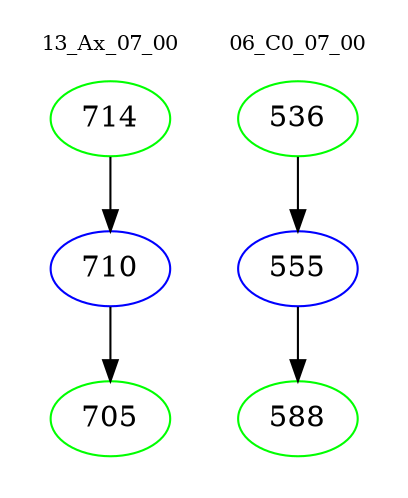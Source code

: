 digraph{
subgraph cluster_0 {
color = white
label = "13_Ax_07_00";
fontsize=10;
T0_714 [label="714", color="green"]
T0_714 -> T0_710 [color="black"]
T0_710 [label="710", color="blue"]
T0_710 -> T0_705 [color="black"]
T0_705 [label="705", color="green"]
}
subgraph cluster_1 {
color = white
label = "06_C0_07_00";
fontsize=10;
T1_536 [label="536", color="green"]
T1_536 -> T1_555 [color="black"]
T1_555 [label="555", color="blue"]
T1_555 -> T1_588 [color="black"]
T1_588 [label="588", color="green"]
}
}
